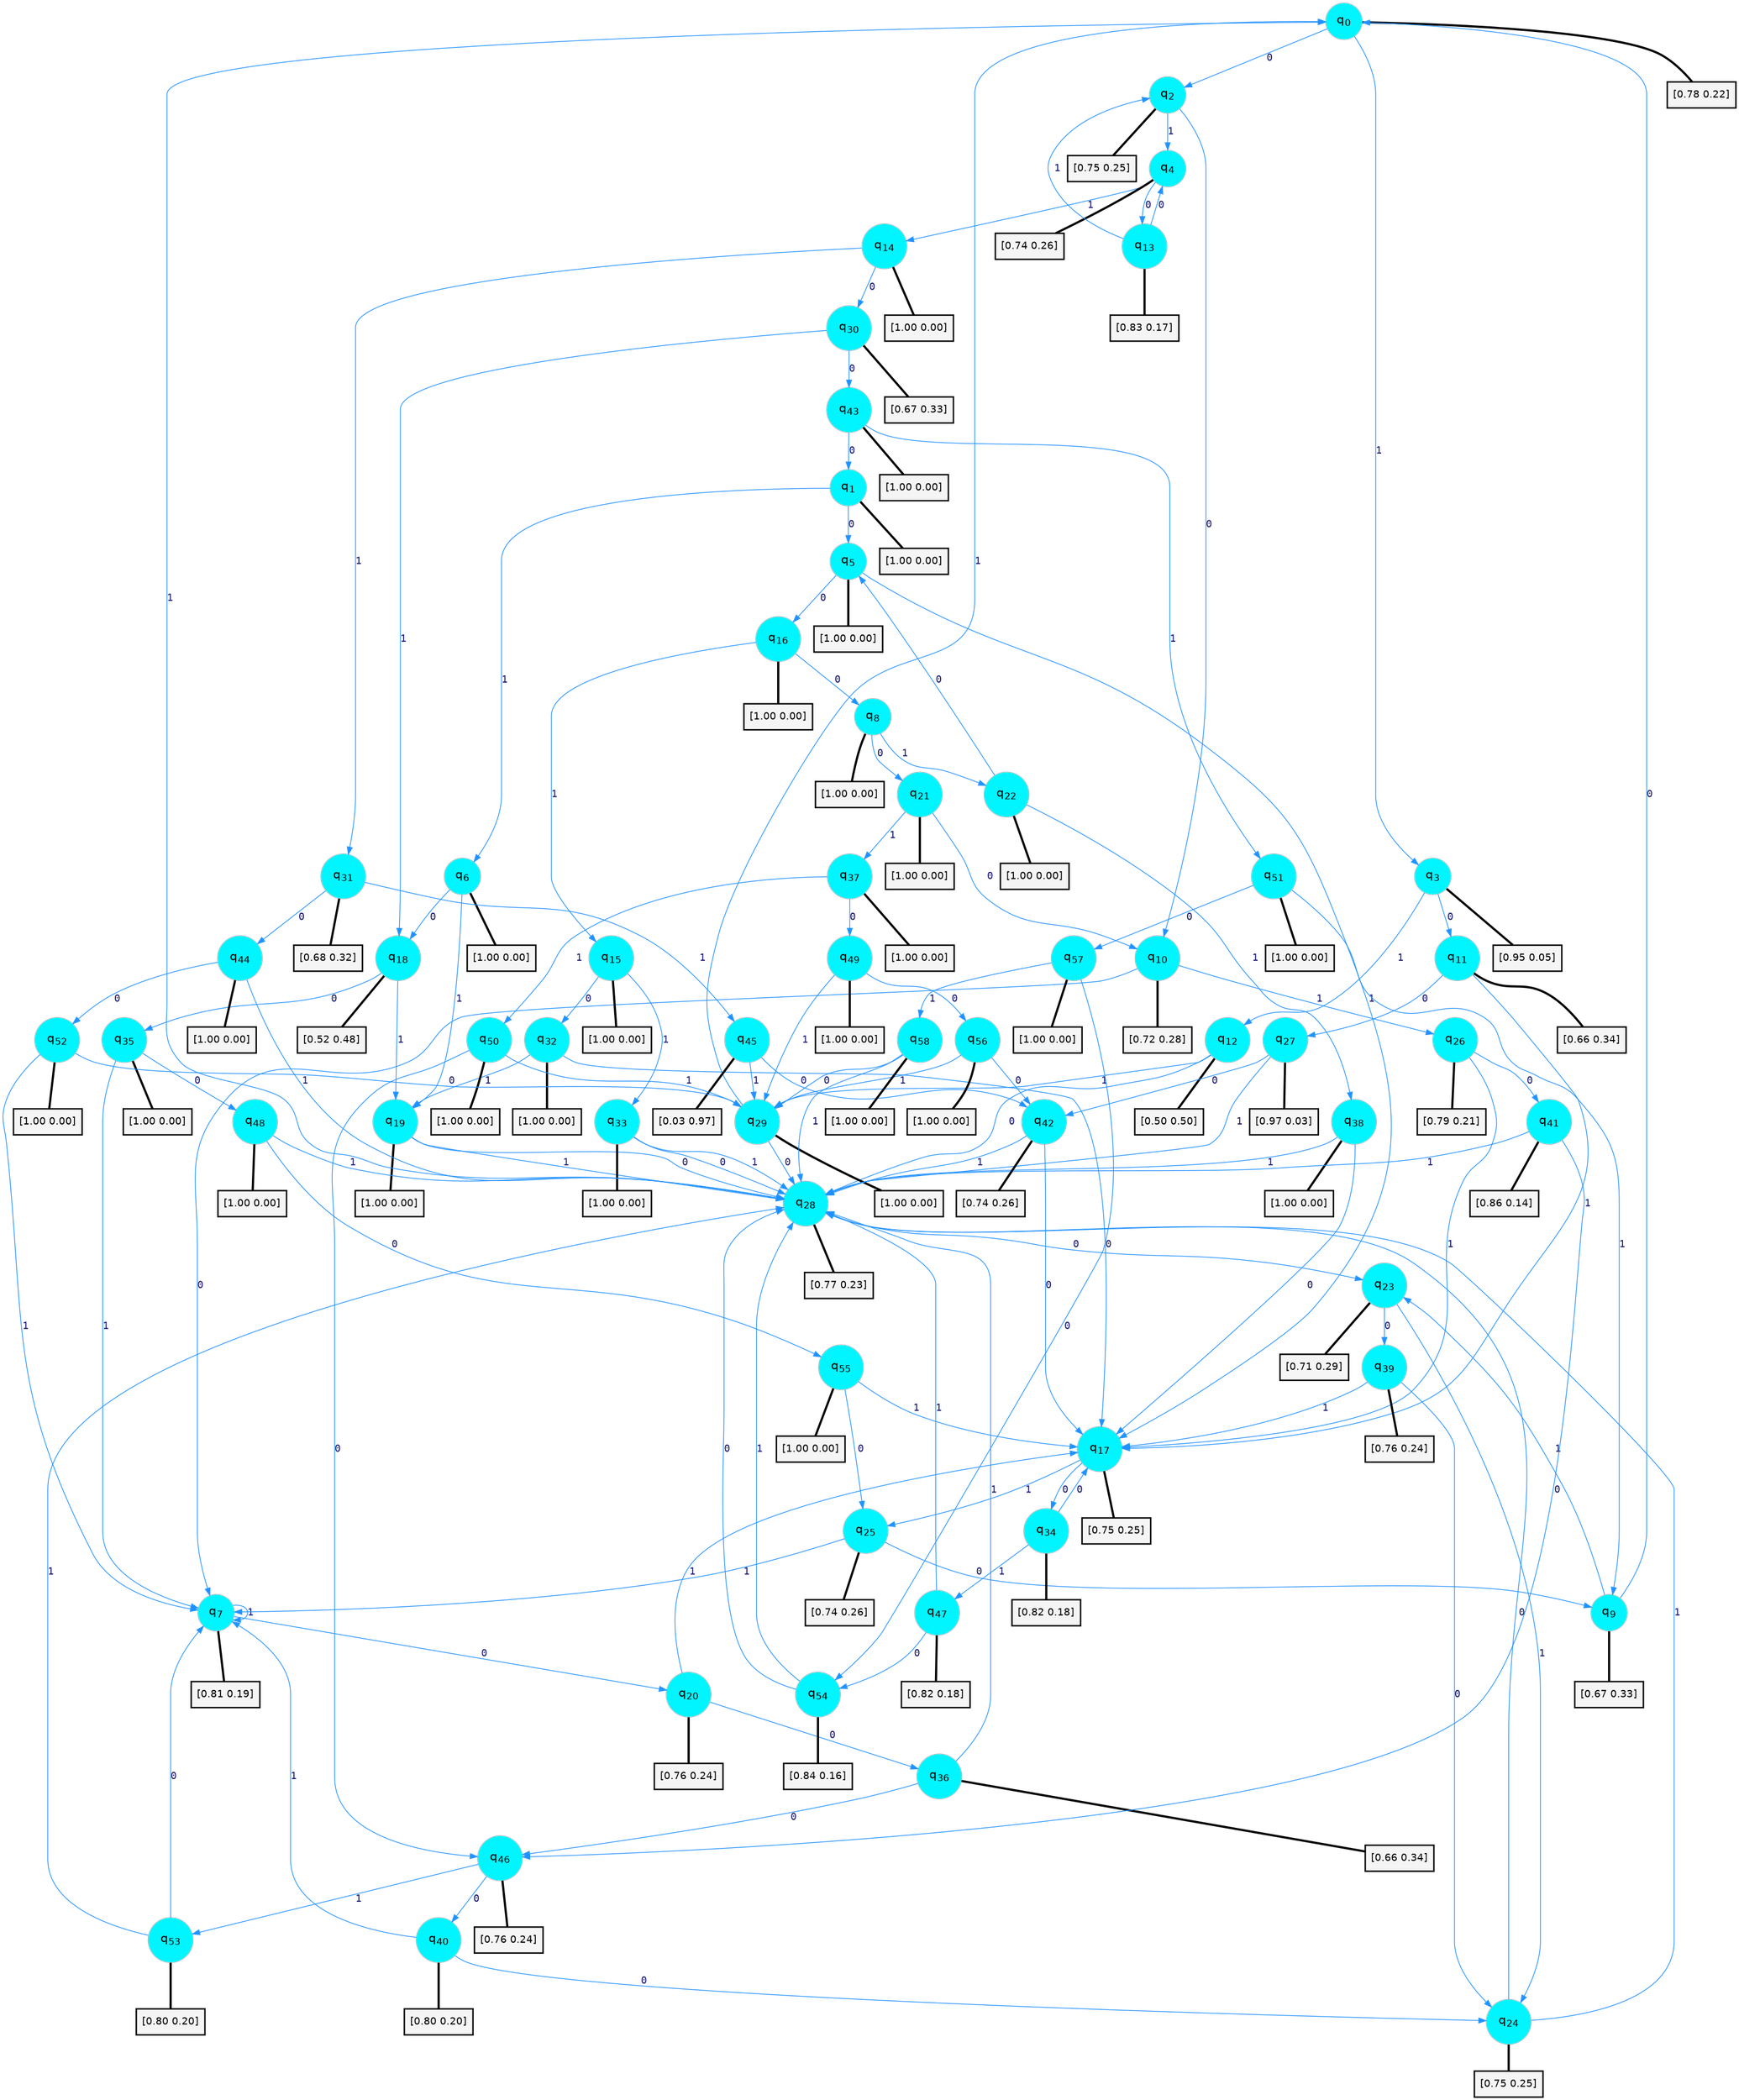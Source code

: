 digraph G {
graph [
bgcolor=transparent, dpi=300, rankdir=TD, size="40,25"];
node [
color=gray, fillcolor=turquoise1, fontcolor=black, fontname=Helvetica, fontsize=16, fontweight=bold, shape=circle, style=filled];
edge [
arrowsize=1, color=dodgerblue1, fontcolor=midnightblue, fontname=courier, fontweight=bold, penwidth=1, style=solid, weight=20];
0[label=<q<SUB>0</SUB>>];
1[label=<q<SUB>1</SUB>>];
2[label=<q<SUB>2</SUB>>];
3[label=<q<SUB>3</SUB>>];
4[label=<q<SUB>4</SUB>>];
5[label=<q<SUB>5</SUB>>];
6[label=<q<SUB>6</SUB>>];
7[label=<q<SUB>7</SUB>>];
8[label=<q<SUB>8</SUB>>];
9[label=<q<SUB>9</SUB>>];
10[label=<q<SUB>10</SUB>>];
11[label=<q<SUB>11</SUB>>];
12[label=<q<SUB>12</SUB>>];
13[label=<q<SUB>13</SUB>>];
14[label=<q<SUB>14</SUB>>];
15[label=<q<SUB>15</SUB>>];
16[label=<q<SUB>16</SUB>>];
17[label=<q<SUB>17</SUB>>];
18[label=<q<SUB>18</SUB>>];
19[label=<q<SUB>19</SUB>>];
20[label=<q<SUB>20</SUB>>];
21[label=<q<SUB>21</SUB>>];
22[label=<q<SUB>22</SUB>>];
23[label=<q<SUB>23</SUB>>];
24[label=<q<SUB>24</SUB>>];
25[label=<q<SUB>25</SUB>>];
26[label=<q<SUB>26</SUB>>];
27[label=<q<SUB>27</SUB>>];
28[label=<q<SUB>28</SUB>>];
29[label=<q<SUB>29</SUB>>];
30[label=<q<SUB>30</SUB>>];
31[label=<q<SUB>31</SUB>>];
32[label=<q<SUB>32</SUB>>];
33[label=<q<SUB>33</SUB>>];
34[label=<q<SUB>34</SUB>>];
35[label=<q<SUB>35</SUB>>];
36[label=<q<SUB>36</SUB>>];
37[label=<q<SUB>37</SUB>>];
38[label=<q<SUB>38</SUB>>];
39[label=<q<SUB>39</SUB>>];
40[label=<q<SUB>40</SUB>>];
41[label=<q<SUB>41</SUB>>];
42[label=<q<SUB>42</SUB>>];
43[label=<q<SUB>43</SUB>>];
44[label=<q<SUB>44</SUB>>];
45[label=<q<SUB>45</SUB>>];
46[label=<q<SUB>46</SUB>>];
47[label=<q<SUB>47</SUB>>];
48[label=<q<SUB>48</SUB>>];
49[label=<q<SUB>49</SUB>>];
50[label=<q<SUB>50</SUB>>];
51[label=<q<SUB>51</SUB>>];
52[label=<q<SUB>52</SUB>>];
53[label=<q<SUB>53</SUB>>];
54[label=<q<SUB>54</SUB>>];
55[label=<q<SUB>55</SUB>>];
56[label=<q<SUB>56</SUB>>];
57[label=<q<SUB>57</SUB>>];
58[label=<q<SUB>58</SUB>>];
59[label="[0.78 0.22]", shape=box,fontcolor=black, fontname=Helvetica, fontsize=14, penwidth=2, fillcolor=whitesmoke,color=black];
60[label="[1.00 0.00]", shape=box,fontcolor=black, fontname=Helvetica, fontsize=14, penwidth=2, fillcolor=whitesmoke,color=black];
61[label="[0.75 0.25]", shape=box,fontcolor=black, fontname=Helvetica, fontsize=14, penwidth=2, fillcolor=whitesmoke,color=black];
62[label="[0.95 0.05]", shape=box,fontcolor=black, fontname=Helvetica, fontsize=14, penwidth=2, fillcolor=whitesmoke,color=black];
63[label="[0.74 0.26]", shape=box,fontcolor=black, fontname=Helvetica, fontsize=14, penwidth=2, fillcolor=whitesmoke,color=black];
64[label="[1.00 0.00]", shape=box,fontcolor=black, fontname=Helvetica, fontsize=14, penwidth=2, fillcolor=whitesmoke,color=black];
65[label="[1.00 0.00]", shape=box,fontcolor=black, fontname=Helvetica, fontsize=14, penwidth=2, fillcolor=whitesmoke,color=black];
66[label="[0.81 0.19]", shape=box,fontcolor=black, fontname=Helvetica, fontsize=14, penwidth=2, fillcolor=whitesmoke,color=black];
67[label="[1.00 0.00]", shape=box,fontcolor=black, fontname=Helvetica, fontsize=14, penwidth=2, fillcolor=whitesmoke,color=black];
68[label="[0.67 0.33]", shape=box,fontcolor=black, fontname=Helvetica, fontsize=14, penwidth=2, fillcolor=whitesmoke,color=black];
69[label="[0.72 0.28]", shape=box,fontcolor=black, fontname=Helvetica, fontsize=14, penwidth=2, fillcolor=whitesmoke,color=black];
70[label="[0.66 0.34]", shape=box,fontcolor=black, fontname=Helvetica, fontsize=14, penwidth=2, fillcolor=whitesmoke,color=black];
71[label="[0.50 0.50]", shape=box,fontcolor=black, fontname=Helvetica, fontsize=14, penwidth=2, fillcolor=whitesmoke,color=black];
72[label="[0.83 0.17]", shape=box,fontcolor=black, fontname=Helvetica, fontsize=14, penwidth=2, fillcolor=whitesmoke,color=black];
73[label="[1.00 0.00]", shape=box,fontcolor=black, fontname=Helvetica, fontsize=14, penwidth=2, fillcolor=whitesmoke,color=black];
74[label="[1.00 0.00]", shape=box,fontcolor=black, fontname=Helvetica, fontsize=14, penwidth=2, fillcolor=whitesmoke,color=black];
75[label="[1.00 0.00]", shape=box,fontcolor=black, fontname=Helvetica, fontsize=14, penwidth=2, fillcolor=whitesmoke,color=black];
76[label="[0.75 0.25]", shape=box,fontcolor=black, fontname=Helvetica, fontsize=14, penwidth=2, fillcolor=whitesmoke,color=black];
77[label="[0.52 0.48]", shape=box,fontcolor=black, fontname=Helvetica, fontsize=14, penwidth=2, fillcolor=whitesmoke,color=black];
78[label="[1.00 0.00]", shape=box,fontcolor=black, fontname=Helvetica, fontsize=14, penwidth=2, fillcolor=whitesmoke,color=black];
79[label="[0.76 0.24]", shape=box,fontcolor=black, fontname=Helvetica, fontsize=14, penwidth=2, fillcolor=whitesmoke,color=black];
80[label="[1.00 0.00]", shape=box,fontcolor=black, fontname=Helvetica, fontsize=14, penwidth=2, fillcolor=whitesmoke,color=black];
81[label="[1.00 0.00]", shape=box,fontcolor=black, fontname=Helvetica, fontsize=14, penwidth=2, fillcolor=whitesmoke,color=black];
82[label="[0.71 0.29]", shape=box,fontcolor=black, fontname=Helvetica, fontsize=14, penwidth=2, fillcolor=whitesmoke,color=black];
83[label="[0.75 0.25]", shape=box,fontcolor=black, fontname=Helvetica, fontsize=14, penwidth=2, fillcolor=whitesmoke,color=black];
84[label="[0.74 0.26]", shape=box,fontcolor=black, fontname=Helvetica, fontsize=14, penwidth=2, fillcolor=whitesmoke,color=black];
85[label="[0.79 0.21]", shape=box,fontcolor=black, fontname=Helvetica, fontsize=14, penwidth=2, fillcolor=whitesmoke,color=black];
86[label="[0.97 0.03]", shape=box,fontcolor=black, fontname=Helvetica, fontsize=14, penwidth=2, fillcolor=whitesmoke,color=black];
87[label="[0.77 0.23]", shape=box,fontcolor=black, fontname=Helvetica, fontsize=14, penwidth=2, fillcolor=whitesmoke,color=black];
88[label="[1.00 0.00]", shape=box,fontcolor=black, fontname=Helvetica, fontsize=14, penwidth=2, fillcolor=whitesmoke,color=black];
89[label="[0.67 0.33]", shape=box,fontcolor=black, fontname=Helvetica, fontsize=14, penwidth=2, fillcolor=whitesmoke,color=black];
90[label="[0.68 0.32]", shape=box,fontcolor=black, fontname=Helvetica, fontsize=14, penwidth=2, fillcolor=whitesmoke,color=black];
91[label="[1.00 0.00]", shape=box,fontcolor=black, fontname=Helvetica, fontsize=14, penwidth=2, fillcolor=whitesmoke,color=black];
92[label="[1.00 0.00]", shape=box,fontcolor=black, fontname=Helvetica, fontsize=14, penwidth=2, fillcolor=whitesmoke,color=black];
93[label="[0.82 0.18]", shape=box,fontcolor=black, fontname=Helvetica, fontsize=14, penwidth=2, fillcolor=whitesmoke,color=black];
94[label="[1.00 0.00]", shape=box,fontcolor=black, fontname=Helvetica, fontsize=14, penwidth=2, fillcolor=whitesmoke,color=black];
95[label="[0.66 0.34]", shape=box,fontcolor=black, fontname=Helvetica, fontsize=14, penwidth=2, fillcolor=whitesmoke,color=black];
96[label="[1.00 0.00]", shape=box,fontcolor=black, fontname=Helvetica, fontsize=14, penwidth=2, fillcolor=whitesmoke,color=black];
97[label="[1.00 0.00]", shape=box,fontcolor=black, fontname=Helvetica, fontsize=14, penwidth=2, fillcolor=whitesmoke,color=black];
98[label="[0.76 0.24]", shape=box,fontcolor=black, fontname=Helvetica, fontsize=14, penwidth=2, fillcolor=whitesmoke,color=black];
99[label="[0.80 0.20]", shape=box,fontcolor=black, fontname=Helvetica, fontsize=14, penwidth=2, fillcolor=whitesmoke,color=black];
100[label="[0.86 0.14]", shape=box,fontcolor=black, fontname=Helvetica, fontsize=14, penwidth=2, fillcolor=whitesmoke,color=black];
101[label="[0.74 0.26]", shape=box,fontcolor=black, fontname=Helvetica, fontsize=14, penwidth=2, fillcolor=whitesmoke,color=black];
102[label="[1.00 0.00]", shape=box,fontcolor=black, fontname=Helvetica, fontsize=14, penwidth=2, fillcolor=whitesmoke,color=black];
103[label="[1.00 0.00]", shape=box,fontcolor=black, fontname=Helvetica, fontsize=14, penwidth=2, fillcolor=whitesmoke,color=black];
104[label="[0.03 0.97]", shape=box,fontcolor=black, fontname=Helvetica, fontsize=14, penwidth=2, fillcolor=whitesmoke,color=black];
105[label="[0.76 0.24]", shape=box,fontcolor=black, fontname=Helvetica, fontsize=14, penwidth=2, fillcolor=whitesmoke,color=black];
106[label="[0.82 0.18]", shape=box,fontcolor=black, fontname=Helvetica, fontsize=14, penwidth=2, fillcolor=whitesmoke,color=black];
107[label="[1.00 0.00]", shape=box,fontcolor=black, fontname=Helvetica, fontsize=14, penwidth=2, fillcolor=whitesmoke,color=black];
108[label="[1.00 0.00]", shape=box,fontcolor=black, fontname=Helvetica, fontsize=14, penwidth=2, fillcolor=whitesmoke,color=black];
109[label="[1.00 0.00]", shape=box,fontcolor=black, fontname=Helvetica, fontsize=14, penwidth=2, fillcolor=whitesmoke,color=black];
110[label="[1.00 0.00]", shape=box,fontcolor=black, fontname=Helvetica, fontsize=14, penwidth=2, fillcolor=whitesmoke,color=black];
111[label="[1.00 0.00]", shape=box,fontcolor=black, fontname=Helvetica, fontsize=14, penwidth=2, fillcolor=whitesmoke,color=black];
112[label="[0.80 0.20]", shape=box,fontcolor=black, fontname=Helvetica, fontsize=14, penwidth=2, fillcolor=whitesmoke,color=black];
113[label="[0.84 0.16]", shape=box,fontcolor=black, fontname=Helvetica, fontsize=14, penwidth=2, fillcolor=whitesmoke,color=black];
114[label="[1.00 0.00]", shape=box,fontcolor=black, fontname=Helvetica, fontsize=14, penwidth=2, fillcolor=whitesmoke,color=black];
115[label="[1.00 0.00]", shape=box,fontcolor=black, fontname=Helvetica, fontsize=14, penwidth=2, fillcolor=whitesmoke,color=black];
116[label="[1.00 0.00]", shape=box,fontcolor=black, fontname=Helvetica, fontsize=14, penwidth=2, fillcolor=whitesmoke,color=black];
117[label="[1.00 0.00]", shape=box,fontcolor=black, fontname=Helvetica, fontsize=14, penwidth=2, fillcolor=whitesmoke,color=black];
0->2 [label=0];
0->3 [label=1];
0->59 [arrowhead=none, penwidth=3,color=black];
1->5 [label=0];
1->6 [label=1];
1->60 [arrowhead=none, penwidth=3,color=black];
2->10 [label=0];
2->4 [label=1];
2->61 [arrowhead=none, penwidth=3,color=black];
3->11 [label=0];
3->12 [label=1];
3->62 [arrowhead=none, penwidth=3,color=black];
4->13 [label=0];
4->14 [label=1];
4->63 [arrowhead=none, penwidth=3,color=black];
5->16 [label=0];
5->17 [label=1];
5->64 [arrowhead=none, penwidth=3,color=black];
6->18 [label=0];
6->19 [label=1];
6->65 [arrowhead=none, penwidth=3,color=black];
7->20 [label=0];
7->7 [label=1];
7->66 [arrowhead=none, penwidth=3,color=black];
8->21 [label=0];
8->22 [label=1];
8->67 [arrowhead=none, penwidth=3,color=black];
9->0 [label=0];
9->23 [label=1];
9->68 [arrowhead=none, penwidth=3,color=black];
10->7 [label=0];
10->26 [label=1];
10->69 [arrowhead=none, penwidth=3,color=black];
11->27 [label=0];
11->17 [label=1];
11->70 [arrowhead=none, penwidth=3,color=black];
12->28 [label=0];
12->29 [label=1];
12->71 [arrowhead=none, penwidth=3,color=black];
13->4 [label=0];
13->2 [label=1];
13->72 [arrowhead=none, penwidth=3,color=black];
14->30 [label=0];
14->31 [label=1];
14->73 [arrowhead=none, penwidth=3,color=black];
15->32 [label=0];
15->33 [label=1];
15->74 [arrowhead=none, penwidth=3,color=black];
16->8 [label=0];
16->15 [label=1];
16->75 [arrowhead=none, penwidth=3,color=black];
17->34 [label=0];
17->25 [label=1];
17->76 [arrowhead=none, penwidth=3,color=black];
18->35 [label=0];
18->19 [label=1];
18->77 [arrowhead=none, penwidth=3,color=black];
19->28 [label=0];
19->28 [label=1];
19->78 [arrowhead=none, penwidth=3,color=black];
20->36 [label=0];
20->17 [label=1];
20->79 [arrowhead=none, penwidth=3,color=black];
21->10 [label=0];
21->37 [label=1];
21->80 [arrowhead=none, penwidth=3,color=black];
22->5 [label=0];
22->38 [label=1];
22->81 [arrowhead=none, penwidth=3,color=black];
23->39 [label=0];
23->24 [label=1];
23->82 [arrowhead=none, penwidth=3,color=black];
24->28 [label=0];
24->28 [label=1];
24->83 [arrowhead=none, penwidth=3,color=black];
25->9 [label=0];
25->7 [label=1];
25->84 [arrowhead=none, penwidth=3,color=black];
26->41 [label=0];
26->17 [label=1];
26->85 [arrowhead=none, penwidth=3,color=black];
27->42 [label=0];
27->28 [label=1];
27->86 [arrowhead=none, penwidth=3,color=black];
28->23 [label=0];
28->0 [label=1];
28->87 [arrowhead=none, penwidth=3,color=black];
29->28 [label=0];
29->0 [label=1];
29->88 [arrowhead=none, penwidth=3,color=black];
30->43 [label=0];
30->18 [label=1];
30->89 [arrowhead=none, penwidth=3,color=black];
31->44 [label=0];
31->45 [label=1];
31->90 [arrowhead=none, penwidth=3,color=black];
32->17 [label=0];
32->19 [label=1];
32->91 [arrowhead=none, penwidth=3,color=black];
33->28 [label=0];
33->28 [label=1];
33->92 [arrowhead=none, penwidth=3,color=black];
34->17 [label=0];
34->47 [label=1];
34->93 [arrowhead=none, penwidth=3,color=black];
35->48 [label=0];
35->7 [label=1];
35->94 [arrowhead=none, penwidth=3,color=black];
36->46 [label=0];
36->28 [label=1];
36->95 [arrowhead=none, penwidth=3,color=black];
37->49 [label=0];
37->50 [label=1];
37->96 [arrowhead=none, penwidth=3,color=black];
38->17 [label=0];
38->28 [label=1];
38->97 [arrowhead=none, penwidth=3,color=black];
39->24 [label=0];
39->17 [label=1];
39->98 [arrowhead=none, penwidth=3,color=black];
40->24 [label=0];
40->7 [label=1];
40->99 [arrowhead=none, penwidth=3,color=black];
41->46 [label=0];
41->28 [label=1];
41->100 [arrowhead=none, penwidth=3,color=black];
42->17 [label=0];
42->28 [label=1];
42->101 [arrowhead=none, penwidth=3,color=black];
43->1 [label=0];
43->51 [label=1];
43->102 [arrowhead=none, penwidth=3,color=black];
44->52 [label=0];
44->28 [label=1];
44->103 [arrowhead=none, penwidth=3,color=black];
45->42 [label=0];
45->29 [label=1];
45->104 [arrowhead=none, penwidth=3,color=black];
46->40 [label=0];
46->53 [label=1];
46->105 [arrowhead=none, penwidth=3,color=black];
47->54 [label=0];
47->28 [label=1];
47->106 [arrowhead=none, penwidth=3,color=black];
48->55 [label=0];
48->28 [label=1];
48->107 [arrowhead=none, penwidth=3,color=black];
49->56 [label=0];
49->29 [label=1];
49->108 [arrowhead=none, penwidth=3,color=black];
50->46 [label=0];
50->29 [label=1];
50->109 [arrowhead=none, penwidth=3,color=black];
51->57 [label=0];
51->9 [label=1];
51->110 [arrowhead=none, penwidth=3,color=black];
52->29 [label=0];
52->7 [label=1];
52->111 [arrowhead=none, penwidth=3,color=black];
53->7 [label=0];
53->28 [label=1];
53->112 [arrowhead=none, penwidth=3,color=black];
54->28 [label=0];
54->28 [label=1];
54->113 [arrowhead=none, penwidth=3,color=black];
55->25 [label=0];
55->17 [label=1];
55->114 [arrowhead=none, penwidth=3,color=black];
56->42 [label=0];
56->29 [label=1];
56->115 [arrowhead=none, penwidth=3,color=black];
57->54 [label=0];
57->58 [label=1];
57->116 [arrowhead=none, penwidth=3,color=black];
58->29 [label=0];
58->28 [label=1];
58->117 [arrowhead=none, penwidth=3,color=black];
}

